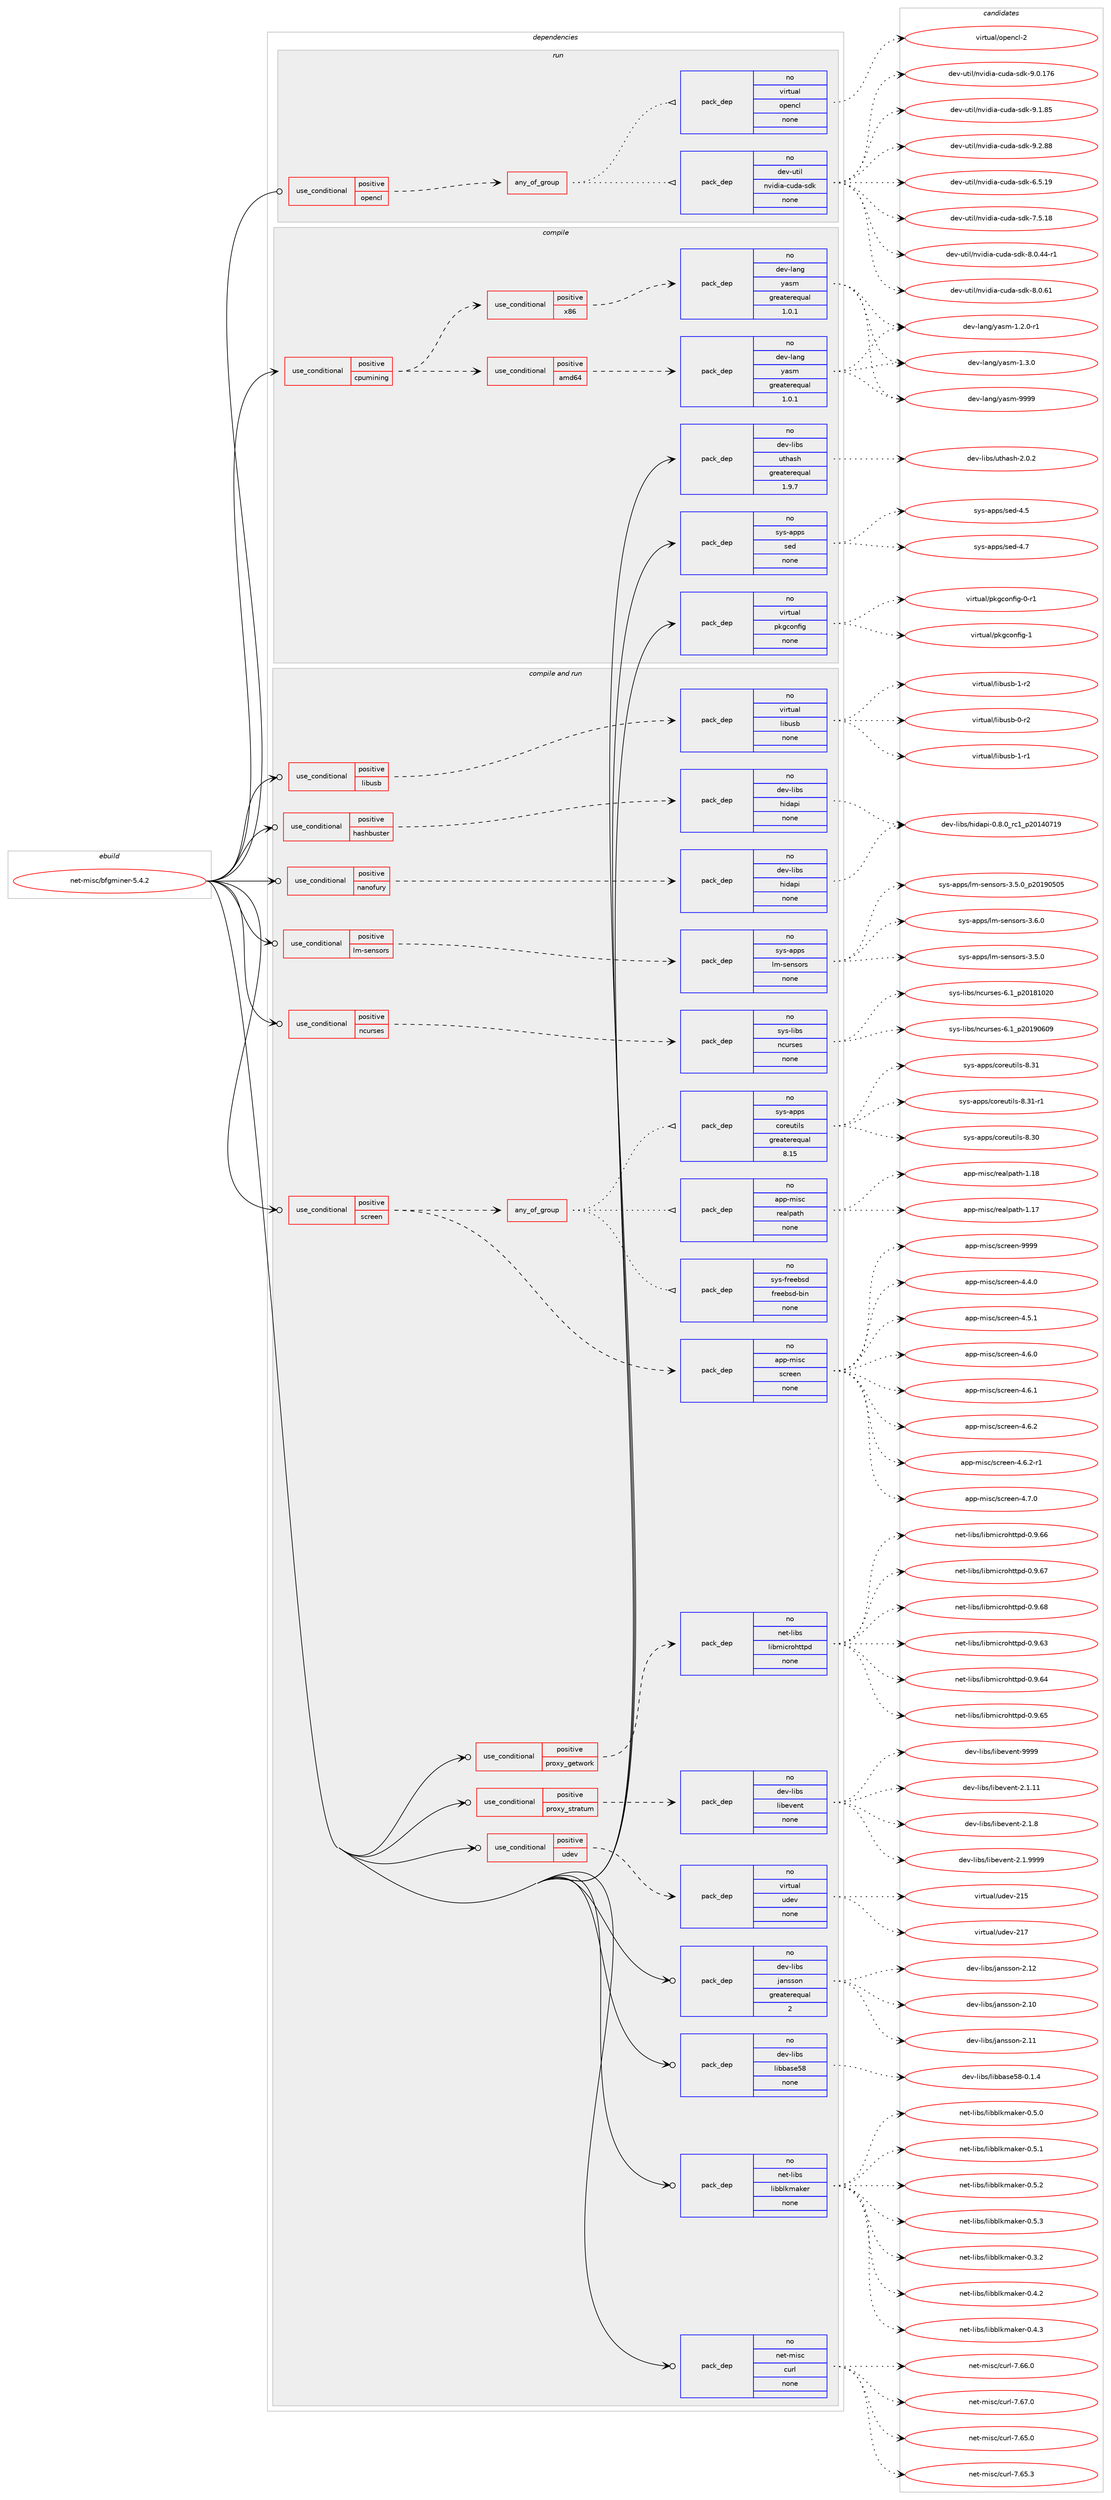 digraph prolog {

# *************
# Graph options
# *************

newrank=true;
concentrate=true;
compound=true;
graph [rankdir=LR,fontname=Helvetica,fontsize=10,ranksep=1.5];#, ranksep=2.5, nodesep=0.2];
edge  [arrowhead=vee];
node  [fontname=Helvetica,fontsize=10];

# **********
# The ebuild
# **********

subgraph cluster_leftcol {
color=gray;
rank=same;
label=<<i>ebuild</i>>;
id [label="net-misc/bfgminer-5.4.2", color=red, width=4, href="../net-misc/bfgminer-5.4.2.svg"];
}

# ****************
# The dependencies
# ****************

subgraph cluster_midcol {
color=gray;
label=<<i>dependencies</i>>;
subgraph cluster_compile {
fillcolor="#eeeeee";
style=filled;
label=<<i>compile</i>>;
subgraph cond202742 {
dependency831347 [label=<<TABLE BORDER="0" CELLBORDER="1" CELLSPACING="0" CELLPADDING="4"><TR><TD ROWSPAN="3" CELLPADDING="10">use_conditional</TD></TR><TR><TD>positive</TD></TR><TR><TD>cpumining</TD></TR></TABLE>>, shape=none, color=red];
subgraph cond202743 {
dependency831348 [label=<<TABLE BORDER="0" CELLBORDER="1" CELLSPACING="0" CELLPADDING="4"><TR><TD ROWSPAN="3" CELLPADDING="10">use_conditional</TD></TR><TR><TD>positive</TD></TR><TR><TD>amd64</TD></TR></TABLE>>, shape=none, color=red];
subgraph pack614017 {
dependency831349 [label=<<TABLE BORDER="0" CELLBORDER="1" CELLSPACING="0" CELLPADDING="4" WIDTH="220"><TR><TD ROWSPAN="6" CELLPADDING="30">pack_dep</TD></TR><TR><TD WIDTH="110">no</TD></TR><TR><TD>dev-lang</TD></TR><TR><TD>yasm</TD></TR><TR><TD>greaterequal</TD></TR><TR><TD>1.0.1</TD></TR></TABLE>>, shape=none, color=blue];
}
dependency831348:e -> dependency831349:w [weight=20,style="dashed",arrowhead="vee"];
}
dependency831347:e -> dependency831348:w [weight=20,style="dashed",arrowhead="vee"];
subgraph cond202744 {
dependency831350 [label=<<TABLE BORDER="0" CELLBORDER="1" CELLSPACING="0" CELLPADDING="4"><TR><TD ROWSPAN="3" CELLPADDING="10">use_conditional</TD></TR><TR><TD>positive</TD></TR><TR><TD>x86</TD></TR></TABLE>>, shape=none, color=red];
subgraph pack614018 {
dependency831351 [label=<<TABLE BORDER="0" CELLBORDER="1" CELLSPACING="0" CELLPADDING="4" WIDTH="220"><TR><TD ROWSPAN="6" CELLPADDING="30">pack_dep</TD></TR><TR><TD WIDTH="110">no</TD></TR><TR><TD>dev-lang</TD></TR><TR><TD>yasm</TD></TR><TR><TD>greaterequal</TD></TR><TR><TD>1.0.1</TD></TR></TABLE>>, shape=none, color=blue];
}
dependency831350:e -> dependency831351:w [weight=20,style="dashed",arrowhead="vee"];
}
dependency831347:e -> dependency831350:w [weight=20,style="dashed",arrowhead="vee"];
}
id:e -> dependency831347:w [weight=20,style="solid",arrowhead="vee"];
subgraph pack614019 {
dependency831352 [label=<<TABLE BORDER="0" CELLBORDER="1" CELLSPACING="0" CELLPADDING="4" WIDTH="220"><TR><TD ROWSPAN="6" CELLPADDING="30">pack_dep</TD></TR><TR><TD WIDTH="110">no</TD></TR><TR><TD>dev-libs</TD></TR><TR><TD>uthash</TD></TR><TR><TD>greaterequal</TD></TR><TR><TD>1.9.7</TD></TR></TABLE>>, shape=none, color=blue];
}
id:e -> dependency831352:w [weight=20,style="solid",arrowhead="vee"];
subgraph pack614020 {
dependency831353 [label=<<TABLE BORDER="0" CELLBORDER="1" CELLSPACING="0" CELLPADDING="4" WIDTH="220"><TR><TD ROWSPAN="6" CELLPADDING="30">pack_dep</TD></TR><TR><TD WIDTH="110">no</TD></TR><TR><TD>sys-apps</TD></TR><TR><TD>sed</TD></TR><TR><TD>none</TD></TR><TR><TD></TD></TR></TABLE>>, shape=none, color=blue];
}
id:e -> dependency831353:w [weight=20,style="solid",arrowhead="vee"];
subgraph pack614021 {
dependency831354 [label=<<TABLE BORDER="0" CELLBORDER="1" CELLSPACING="0" CELLPADDING="4" WIDTH="220"><TR><TD ROWSPAN="6" CELLPADDING="30">pack_dep</TD></TR><TR><TD WIDTH="110">no</TD></TR><TR><TD>virtual</TD></TR><TR><TD>pkgconfig</TD></TR><TR><TD>none</TD></TR><TR><TD></TD></TR></TABLE>>, shape=none, color=blue];
}
id:e -> dependency831354:w [weight=20,style="solid",arrowhead="vee"];
}
subgraph cluster_compileandrun {
fillcolor="#eeeeee";
style=filled;
label=<<i>compile and run</i>>;
subgraph cond202745 {
dependency831355 [label=<<TABLE BORDER="0" CELLBORDER="1" CELLSPACING="0" CELLPADDING="4"><TR><TD ROWSPAN="3" CELLPADDING="10">use_conditional</TD></TR><TR><TD>positive</TD></TR><TR><TD>hashbuster</TD></TR></TABLE>>, shape=none, color=red];
subgraph pack614022 {
dependency831356 [label=<<TABLE BORDER="0" CELLBORDER="1" CELLSPACING="0" CELLPADDING="4" WIDTH="220"><TR><TD ROWSPAN="6" CELLPADDING="30">pack_dep</TD></TR><TR><TD WIDTH="110">no</TD></TR><TR><TD>dev-libs</TD></TR><TR><TD>hidapi</TD></TR><TR><TD>none</TD></TR><TR><TD></TD></TR></TABLE>>, shape=none, color=blue];
}
dependency831355:e -> dependency831356:w [weight=20,style="dashed",arrowhead="vee"];
}
id:e -> dependency831355:w [weight=20,style="solid",arrowhead="odotvee"];
subgraph cond202746 {
dependency831357 [label=<<TABLE BORDER="0" CELLBORDER="1" CELLSPACING="0" CELLPADDING="4"><TR><TD ROWSPAN="3" CELLPADDING="10">use_conditional</TD></TR><TR><TD>positive</TD></TR><TR><TD>libusb</TD></TR></TABLE>>, shape=none, color=red];
subgraph pack614023 {
dependency831358 [label=<<TABLE BORDER="0" CELLBORDER="1" CELLSPACING="0" CELLPADDING="4" WIDTH="220"><TR><TD ROWSPAN="6" CELLPADDING="30">pack_dep</TD></TR><TR><TD WIDTH="110">no</TD></TR><TR><TD>virtual</TD></TR><TR><TD>libusb</TD></TR><TR><TD>none</TD></TR><TR><TD></TD></TR></TABLE>>, shape=none, color=blue];
}
dependency831357:e -> dependency831358:w [weight=20,style="dashed",arrowhead="vee"];
}
id:e -> dependency831357:w [weight=20,style="solid",arrowhead="odotvee"];
subgraph cond202747 {
dependency831359 [label=<<TABLE BORDER="0" CELLBORDER="1" CELLSPACING="0" CELLPADDING="4"><TR><TD ROWSPAN="3" CELLPADDING="10">use_conditional</TD></TR><TR><TD>positive</TD></TR><TR><TD>lm-sensors</TD></TR></TABLE>>, shape=none, color=red];
subgraph pack614024 {
dependency831360 [label=<<TABLE BORDER="0" CELLBORDER="1" CELLSPACING="0" CELLPADDING="4" WIDTH="220"><TR><TD ROWSPAN="6" CELLPADDING="30">pack_dep</TD></TR><TR><TD WIDTH="110">no</TD></TR><TR><TD>sys-apps</TD></TR><TR><TD>lm-sensors</TD></TR><TR><TD>none</TD></TR><TR><TD></TD></TR></TABLE>>, shape=none, color=blue];
}
dependency831359:e -> dependency831360:w [weight=20,style="dashed",arrowhead="vee"];
}
id:e -> dependency831359:w [weight=20,style="solid",arrowhead="odotvee"];
subgraph cond202748 {
dependency831361 [label=<<TABLE BORDER="0" CELLBORDER="1" CELLSPACING="0" CELLPADDING="4"><TR><TD ROWSPAN="3" CELLPADDING="10">use_conditional</TD></TR><TR><TD>positive</TD></TR><TR><TD>nanofury</TD></TR></TABLE>>, shape=none, color=red];
subgraph pack614025 {
dependency831362 [label=<<TABLE BORDER="0" CELLBORDER="1" CELLSPACING="0" CELLPADDING="4" WIDTH="220"><TR><TD ROWSPAN="6" CELLPADDING="30">pack_dep</TD></TR><TR><TD WIDTH="110">no</TD></TR><TR><TD>dev-libs</TD></TR><TR><TD>hidapi</TD></TR><TR><TD>none</TD></TR><TR><TD></TD></TR></TABLE>>, shape=none, color=blue];
}
dependency831361:e -> dependency831362:w [weight=20,style="dashed",arrowhead="vee"];
}
id:e -> dependency831361:w [weight=20,style="solid",arrowhead="odotvee"];
subgraph cond202749 {
dependency831363 [label=<<TABLE BORDER="0" CELLBORDER="1" CELLSPACING="0" CELLPADDING="4"><TR><TD ROWSPAN="3" CELLPADDING="10">use_conditional</TD></TR><TR><TD>positive</TD></TR><TR><TD>ncurses</TD></TR></TABLE>>, shape=none, color=red];
subgraph pack614026 {
dependency831364 [label=<<TABLE BORDER="0" CELLBORDER="1" CELLSPACING="0" CELLPADDING="4" WIDTH="220"><TR><TD ROWSPAN="6" CELLPADDING="30">pack_dep</TD></TR><TR><TD WIDTH="110">no</TD></TR><TR><TD>sys-libs</TD></TR><TR><TD>ncurses</TD></TR><TR><TD>none</TD></TR><TR><TD></TD></TR></TABLE>>, shape=none, color=blue];
}
dependency831363:e -> dependency831364:w [weight=20,style="dashed",arrowhead="vee"];
}
id:e -> dependency831363:w [weight=20,style="solid",arrowhead="odotvee"];
subgraph cond202750 {
dependency831365 [label=<<TABLE BORDER="0" CELLBORDER="1" CELLSPACING="0" CELLPADDING="4"><TR><TD ROWSPAN="3" CELLPADDING="10">use_conditional</TD></TR><TR><TD>positive</TD></TR><TR><TD>proxy_getwork</TD></TR></TABLE>>, shape=none, color=red];
subgraph pack614027 {
dependency831366 [label=<<TABLE BORDER="0" CELLBORDER="1" CELLSPACING="0" CELLPADDING="4" WIDTH="220"><TR><TD ROWSPAN="6" CELLPADDING="30">pack_dep</TD></TR><TR><TD WIDTH="110">no</TD></TR><TR><TD>net-libs</TD></TR><TR><TD>libmicrohttpd</TD></TR><TR><TD>none</TD></TR><TR><TD></TD></TR></TABLE>>, shape=none, color=blue];
}
dependency831365:e -> dependency831366:w [weight=20,style="dashed",arrowhead="vee"];
}
id:e -> dependency831365:w [weight=20,style="solid",arrowhead="odotvee"];
subgraph cond202751 {
dependency831367 [label=<<TABLE BORDER="0" CELLBORDER="1" CELLSPACING="0" CELLPADDING="4"><TR><TD ROWSPAN="3" CELLPADDING="10">use_conditional</TD></TR><TR><TD>positive</TD></TR><TR><TD>proxy_stratum</TD></TR></TABLE>>, shape=none, color=red];
subgraph pack614028 {
dependency831368 [label=<<TABLE BORDER="0" CELLBORDER="1" CELLSPACING="0" CELLPADDING="4" WIDTH="220"><TR><TD ROWSPAN="6" CELLPADDING="30">pack_dep</TD></TR><TR><TD WIDTH="110">no</TD></TR><TR><TD>dev-libs</TD></TR><TR><TD>libevent</TD></TR><TR><TD>none</TD></TR><TR><TD></TD></TR></TABLE>>, shape=none, color=blue];
}
dependency831367:e -> dependency831368:w [weight=20,style="dashed",arrowhead="vee"];
}
id:e -> dependency831367:w [weight=20,style="solid",arrowhead="odotvee"];
subgraph cond202752 {
dependency831369 [label=<<TABLE BORDER="0" CELLBORDER="1" CELLSPACING="0" CELLPADDING="4"><TR><TD ROWSPAN="3" CELLPADDING="10">use_conditional</TD></TR><TR><TD>positive</TD></TR><TR><TD>screen</TD></TR></TABLE>>, shape=none, color=red];
subgraph pack614029 {
dependency831370 [label=<<TABLE BORDER="0" CELLBORDER="1" CELLSPACING="0" CELLPADDING="4" WIDTH="220"><TR><TD ROWSPAN="6" CELLPADDING="30">pack_dep</TD></TR><TR><TD WIDTH="110">no</TD></TR><TR><TD>app-misc</TD></TR><TR><TD>screen</TD></TR><TR><TD>none</TD></TR><TR><TD></TD></TR></TABLE>>, shape=none, color=blue];
}
dependency831369:e -> dependency831370:w [weight=20,style="dashed",arrowhead="vee"];
subgraph any14131 {
dependency831371 [label=<<TABLE BORDER="0" CELLBORDER="1" CELLSPACING="0" CELLPADDING="4"><TR><TD CELLPADDING="10">any_of_group</TD></TR></TABLE>>, shape=none, color=red];subgraph pack614030 {
dependency831372 [label=<<TABLE BORDER="0" CELLBORDER="1" CELLSPACING="0" CELLPADDING="4" WIDTH="220"><TR><TD ROWSPAN="6" CELLPADDING="30">pack_dep</TD></TR><TR><TD WIDTH="110">no</TD></TR><TR><TD>sys-apps</TD></TR><TR><TD>coreutils</TD></TR><TR><TD>greaterequal</TD></TR><TR><TD>8.15</TD></TR></TABLE>>, shape=none, color=blue];
}
dependency831371:e -> dependency831372:w [weight=20,style="dotted",arrowhead="oinv"];
subgraph pack614031 {
dependency831373 [label=<<TABLE BORDER="0" CELLBORDER="1" CELLSPACING="0" CELLPADDING="4" WIDTH="220"><TR><TD ROWSPAN="6" CELLPADDING="30">pack_dep</TD></TR><TR><TD WIDTH="110">no</TD></TR><TR><TD>sys-freebsd</TD></TR><TR><TD>freebsd-bin</TD></TR><TR><TD>none</TD></TR><TR><TD></TD></TR></TABLE>>, shape=none, color=blue];
}
dependency831371:e -> dependency831373:w [weight=20,style="dotted",arrowhead="oinv"];
subgraph pack614032 {
dependency831374 [label=<<TABLE BORDER="0" CELLBORDER="1" CELLSPACING="0" CELLPADDING="4" WIDTH="220"><TR><TD ROWSPAN="6" CELLPADDING="30">pack_dep</TD></TR><TR><TD WIDTH="110">no</TD></TR><TR><TD>app-misc</TD></TR><TR><TD>realpath</TD></TR><TR><TD>none</TD></TR><TR><TD></TD></TR></TABLE>>, shape=none, color=blue];
}
dependency831371:e -> dependency831374:w [weight=20,style="dotted",arrowhead="oinv"];
}
dependency831369:e -> dependency831371:w [weight=20,style="dashed",arrowhead="vee"];
}
id:e -> dependency831369:w [weight=20,style="solid",arrowhead="odotvee"];
subgraph cond202753 {
dependency831375 [label=<<TABLE BORDER="0" CELLBORDER="1" CELLSPACING="0" CELLPADDING="4"><TR><TD ROWSPAN="3" CELLPADDING="10">use_conditional</TD></TR><TR><TD>positive</TD></TR><TR><TD>udev</TD></TR></TABLE>>, shape=none, color=red];
subgraph pack614033 {
dependency831376 [label=<<TABLE BORDER="0" CELLBORDER="1" CELLSPACING="0" CELLPADDING="4" WIDTH="220"><TR><TD ROWSPAN="6" CELLPADDING="30">pack_dep</TD></TR><TR><TD WIDTH="110">no</TD></TR><TR><TD>virtual</TD></TR><TR><TD>udev</TD></TR><TR><TD>none</TD></TR><TR><TD></TD></TR></TABLE>>, shape=none, color=blue];
}
dependency831375:e -> dependency831376:w [weight=20,style="dashed",arrowhead="vee"];
}
id:e -> dependency831375:w [weight=20,style="solid",arrowhead="odotvee"];
subgraph pack614034 {
dependency831377 [label=<<TABLE BORDER="0" CELLBORDER="1" CELLSPACING="0" CELLPADDING="4" WIDTH="220"><TR><TD ROWSPAN="6" CELLPADDING="30">pack_dep</TD></TR><TR><TD WIDTH="110">no</TD></TR><TR><TD>dev-libs</TD></TR><TR><TD>jansson</TD></TR><TR><TD>greaterequal</TD></TR><TR><TD>2</TD></TR></TABLE>>, shape=none, color=blue];
}
id:e -> dependency831377:w [weight=20,style="solid",arrowhead="odotvee"];
subgraph pack614035 {
dependency831378 [label=<<TABLE BORDER="0" CELLBORDER="1" CELLSPACING="0" CELLPADDING="4" WIDTH="220"><TR><TD ROWSPAN="6" CELLPADDING="30">pack_dep</TD></TR><TR><TD WIDTH="110">no</TD></TR><TR><TD>dev-libs</TD></TR><TR><TD>libbase58</TD></TR><TR><TD>none</TD></TR><TR><TD></TD></TR></TABLE>>, shape=none, color=blue];
}
id:e -> dependency831378:w [weight=20,style="solid",arrowhead="odotvee"];
subgraph pack614036 {
dependency831379 [label=<<TABLE BORDER="0" CELLBORDER="1" CELLSPACING="0" CELLPADDING="4" WIDTH="220"><TR><TD ROWSPAN="6" CELLPADDING="30">pack_dep</TD></TR><TR><TD WIDTH="110">no</TD></TR><TR><TD>net-libs</TD></TR><TR><TD>libblkmaker</TD></TR><TR><TD>none</TD></TR><TR><TD></TD></TR></TABLE>>, shape=none, color=blue];
}
id:e -> dependency831379:w [weight=20,style="solid",arrowhead="odotvee"];
subgraph pack614037 {
dependency831380 [label=<<TABLE BORDER="0" CELLBORDER="1" CELLSPACING="0" CELLPADDING="4" WIDTH="220"><TR><TD ROWSPAN="6" CELLPADDING="30">pack_dep</TD></TR><TR><TD WIDTH="110">no</TD></TR><TR><TD>net-misc</TD></TR><TR><TD>curl</TD></TR><TR><TD>none</TD></TR><TR><TD></TD></TR></TABLE>>, shape=none, color=blue];
}
id:e -> dependency831380:w [weight=20,style="solid",arrowhead="odotvee"];
}
subgraph cluster_run {
fillcolor="#eeeeee";
style=filled;
label=<<i>run</i>>;
subgraph cond202754 {
dependency831381 [label=<<TABLE BORDER="0" CELLBORDER="1" CELLSPACING="0" CELLPADDING="4"><TR><TD ROWSPAN="3" CELLPADDING="10">use_conditional</TD></TR><TR><TD>positive</TD></TR><TR><TD>opencl</TD></TR></TABLE>>, shape=none, color=red];
subgraph any14132 {
dependency831382 [label=<<TABLE BORDER="0" CELLBORDER="1" CELLSPACING="0" CELLPADDING="4"><TR><TD CELLPADDING="10">any_of_group</TD></TR></TABLE>>, shape=none, color=red];subgraph pack614038 {
dependency831383 [label=<<TABLE BORDER="0" CELLBORDER="1" CELLSPACING="0" CELLPADDING="4" WIDTH="220"><TR><TD ROWSPAN="6" CELLPADDING="30">pack_dep</TD></TR><TR><TD WIDTH="110">no</TD></TR><TR><TD>virtual</TD></TR><TR><TD>opencl</TD></TR><TR><TD>none</TD></TR><TR><TD></TD></TR></TABLE>>, shape=none, color=blue];
}
dependency831382:e -> dependency831383:w [weight=20,style="dotted",arrowhead="oinv"];
subgraph pack614039 {
dependency831384 [label=<<TABLE BORDER="0" CELLBORDER="1" CELLSPACING="0" CELLPADDING="4" WIDTH="220"><TR><TD ROWSPAN="6" CELLPADDING="30">pack_dep</TD></TR><TR><TD WIDTH="110">no</TD></TR><TR><TD>dev-util</TD></TR><TR><TD>nvidia-cuda-sdk</TD></TR><TR><TD>none</TD></TR><TR><TD></TD></TR></TABLE>>, shape=none, color=blue];
}
dependency831382:e -> dependency831384:w [weight=20,style="dotted",arrowhead="oinv"];
}
dependency831381:e -> dependency831382:w [weight=20,style="dashed",arrowhead="vee"];
}
id:e -> dependency831381:w [weight=20,style="solid",arrowhead="odot"];
}
}

# **************
# The candidates
# **************

subgraph cluster_choices {
rank=same;
color=gray;
label=<<i>candidates</i>>;

subgraph choice614017 {
color=black;
nodesep=1;
choice100101118451089711010347121971151094549465046484511449 [label="dev-lang/yasm-1.2.0-r1", color=red, width=4,href="../dev-lang/yasm-1.2.0-r1.svg"];
choice10010111845108971101034712197115109454946514648 [label="dev-lang/yasm-1.3.0", color=red, width=4,href="../dev-lang/yasm-1.3.0.svg"];
choice100101118451089711010347121971151094557575757 [label="dev-lang/yasm-9999", color=red, width=4,href="../dev-lang/yasm-9999.svg"];
dependency831349:e -> choice100101118451089711010347121971151094549465046484511449:w [style=dotted,weight="100"];
dependency831349:e -> choice10010111845108971101034712197115109454946514648:w [style=dotted,weight="100"];
dependency831349:e -> choice100101118451089711010347121971151094557575757:w [style=dotted,weight="100"];
}
subgraph choice614018 {
color=black;
nodesep=1;
choice100101118451089711010347121971151094549465046484511449 [label="dev-lang/yasm-1.2.0-r1", color=red, width=4,href="../dev-lang/yasm-1.2.0-r1.svg"];
choice10010111845108971101034712197115109454946514648 [label="dev-lang/yasm-1.3.0", color=red, width=4,href="../dev-lang/yasm-1.3.0.svg"];
choice100101118451089711010347121971151094557575757 [label="dev-lang/yasm-9999", color=red, width=4,href="../dev-lang/yasm-9999.svg"];
dependency831351:e -> choice100101118451089711010347121971151094549465046484511449:w [style=dotted,weight="100"];
dependency831351:e -> choice10010111845108971101034712197115109454946514648:w [style=dotted,weight="100"];
dependency831351:e -> choice100101118451089711010347121971151094557575757:w [style=dotted,weight="100"];
}
subgraph choice614019 {
color=black;
nodesep=1;
choice10010111845108105981154711711610497115104455046484650 [label="dev-libs/uthash-2.0.2", color=red, width=4,href="../dev-libs/uthash-2.0.2.svg"];
dependency831352:e -> choice10010111845108105981154711711610497115104455046484650:w [style=dotted,weight="100"];
}
subgraph choice614020 {
color=black;
nodesep=1;
choice11512111545971121121154711510110045524653 [label="sys-apps/sed-4.5", color=red, width=4,href="../sys-apps/sed-4.5.svg"];
choice11512111545971121121154711510110045524655 [label="sys-apps/sed-4.7", color=red, width=4,href="../sys-apps/sed-4.7.svg"];
dependency831353:e -> choice11512111545971121121154711510110045524653:w [style=dotted,weight="100"];
dependency831353:e -> choice11512111545971121121154711510110045524655:w [style=dotted,weight="100"];
}
subgraph choice614021 {
color=black;
nodesep=1;
choice11810511411611797108471121071039911111010210510345484511449 [label="virtual/pkgconfig-0-r1", color=red, width=4,href="../virtual/pkgconfig-0-r1.svg"];
choice1181051141161179710847112107103991111101021051034549 [label="virtual/pkgconfig-1", color=red, width=4,href="../virtual/pkgconfig-1.svg"];
dependency831354:e -> choice11810511411611797108471121071039911111010210510345484511449:w [style=dotted,weight="100"];
dependency831354:e -> choice1181051141161179710847112107103991111101021051034549:w [style=dotted,weight="100"];
}
subgraph choice614022 {
color=black;
nodesep=1;
choice10010111845108105981154710410510097112105454846564648951149949951125048495248554957 [label="dev-libs/hidapi-0.8.0_rc1_p20140719", color=red, width=4,href="../dev-libs/hidapi-0.8.0_rc1_p20140719.svg"];
dependency831356:e -> choice10010111845108105981154710410510097112105454846564648951149949951125048495248554957:w [style=dotted,weight="100"];
}
subgraph choice614023 {
color=black;
nodesep=1;
choice1181051141161179710847108105981171159845484511450 [label="virtual/libusb-0-r2", color=red, width=4,href="../virtual/libusb-0-r2.svg"];
choice1181051141161179710847108105981171159845494511449 [label="virtual/libusb-1-r1", color=red, width=4,href="../virtual/libusb-1-r1.svg"];
choice1181051141161179710847108105981171159845494511450 [label="virtual/libusb-1-r2", color=red, width=4,href="../virtual/libusb-1-r2.svg"];
dependency831358:e -> choice1181051141161179710847108105981171159845484511450:w [style=dotted,weight="100"];
dependency831358:e -> choice1181051141161179710847108105981171159845494511449:w [style=dotted,weight="100"];
dependency831358:e -> choice1181051141161179710847108105981171159845494511450:w [style=dotted,weight="100"];
}
subgraph choice614024 {
color=black;
nodesep=1;
choice11512111545971121121154710810945115101110115111114115455146534648 [label="sys-apps/lm-sensors-3.5.0", color=red, width=4,href="../sys-apps/lm-sensors-3.5.0.svg"];
choice11512111545971121121154710810945115101110115111114115455146534648951125048495748534853 [label="sys-apps/lm-sensors-3.5.0_p20190505", color=red, width=4,href="../sys-apps/lm-sensors-3.5.0_p20190505.svg"];
choice11512111545971121121154710810945115101110115111114115455146544648 [label="sys-apps/lm-sensors-3.6.0", color=red, width=4,href="../sys-apps/lm-sensors-3.6.0.svg"];
dependency831360:e -> choice11512111545971121121154710810945115101110115111114115455146534648:w [style=dotted,weight="100"];
dependency831360:e -> choice11512111545971121121154710810945115101110115111114115455146534648951125048495748534853:w [style=dotted,weight="100"];
dependency831360:e -> choice11512111545971121121154710810945115101110115111114115455146544648:w [style=dotted,weight="100"];
}
subgraph choice614025 {
color=black;
nodesep=1;
choice10010111845108105981154710410510097112105454846564648951149949951125048495248554957 [label="dev-libs/hidapi-0.8.0_rc1_p20140719", color=red, width=4,href="../dev-libs/hidapi-0.8.0_rc1_p20140719.svg"];
dependency831362:e -> choice10010111845108105981154710410510097112105454846564648951149949951125048495248554957:w [style=dotted,weight="100"];
}
subgraph choice614026 {
color=black;
nodesep=1;
choice1151211154510810598115471109911711411510111545544649951125048495649485048 [label="sys-libs/ncurses-6.1_p20181020", color=red, width=4,href="../sys-libs/ncurses-6.1_p20181020.svg"];
choice1151211154510810598115471109911711411510111545544649951125048495748544857 [label="sys-libs/ncurses-6.1_p20190609", color=red, width=4,href="../sys-libs/ncurses-6.1_p20190609.svg"];
dependency831364:e -> choice1151211154510810598115471109911711411510111545544649951125048495649485048:w [style=dotted,weight="100"];
dependency831364:e -> choice1151211154510810598115471109911711411510111545544649951125048495748544857:w [style=dotted,weight="100"];
}
subgraph choice614027 {
color=black;
nodesep=1;
choice110101116451081059811547108105981091059911411110411611611210045484657465451 [label="net-libs/libmicrohttpd-0.9.63", color=red, width=4,href="../net-libs/libmicrohttpd-0.9.63.svg"];
choice110101116451081059811547108105981091059911411110411611611210045484657465452 [label="net-libs/libmicrohttpd-0.9.64", color=red, width=4,href="../net-libs/libmicrohttpd-0.9.64.svg"];
choice110101116451081059811547108105981091059911411110411611611210045484657465453 [label="net-libs/libmicrohttpd-0.9.65", color=red, width=4,href="../net-libs/libmicrohttpd-0.9.65.svg"];
choice110101116451081059811547108105981091059911411110411611611210045484657465454 [label="net-libs/libmicrohttpd-0.9.66", color=red, width=4,href="../net-libs/libmicrohttpd-0.9.66.svg"];
choice110101116451081059811547108105981091059911411110411611611210045484657465455 [label="net-libs/libmicrohttpd-0.9.67", color=red, width=4,href="../net-libs/libmicrohttpd-0.9.67.svg"];
choice110101116451081059811547108105981091059911411110411611611210045484657465456 [label="net-libs/libmicrohttpd-0.9.68", color=red, width=4,href="../net-libs/libmicrohttpd-0.9.68.svg"];
dependency831366:e -> choice110101116451081059811547108105981091059911411110411611611210045484657465451:w [style=dotted,weight="100"];
dependency831366:e -> choice110101116451081059811547108105981091059911411110411611611210045484657465452:w [style=dotted,weight="100"];
dependency831366:e -> choice110101116451081059811547108105981091059911411110411611611210045484657465453:w [style=dotted,weight="100"];
dependency831366:e -> choice110101116451081059811547108105981091059911411110411611611210045484657465454:w [style=dotted,weight="100"];
dependency831366:e -> choice110101116451081059811547108105981091059911411110411611611210045484657465455:w [style=dotted,weight="100"];
dependency831366:e -> choice110101116451081059811547108105981091059911411110411611611210045484657465456:w [style=dotted,weight="100"];
}
subgraph choice614028 {
color=black;
nodesep=1;
choice1001011184510810598115471081059810111810111011645504649464949 [label="dev-libs/libevent-2.1.11", color=red, width=4,href="../dev-libs/libevent-2.1.11.svg"];
choice10010111845108105981154710810598101118101110116455046494656 [label="dev-libs/libevent-2.1.8", color=red, width=4,href="../dev-libs/libevent-2.1.8.svg"];
choice10010111845108105981154710810598101118101110116455046494657575757 [label="dev-libs/libevent-2.1.9999", color=red, width=4,href="../dev-libs/libevent-2.1.9999.svg"];
choice100101118451081059811547108105981011181011101164557575757 [label="dev-libs/libevent-9999", color=red, width=4,href="../dev-libs/libevent-9999.svg"];
dependency831368:e -> choice1001011184510810598115471081059810111810111011645504649464949:w [style=dotted,weight="100"];
dependency831368:e -> choice10010111845108105981154710810598101118101110116455046494656:w [style=dotted,weight="100"];
dependency831368:e -> choice10010111845108105981154710810598101118101110116455046494657575757:w [style=dotted,weight="100"];
dependency831368:e -> choice100101118451081059811547108105981011181011101164557575757:w [style=dotted,weight="100"];
}
subgraph choice614029 {
color=black;
nodesep=1;
choice9711211245109105115994711599114101101110455246524648 [label="app-misc/screen-4.4.0", color=red, width=4,href="../app-misc/screen-4.4.0.svg"];
choice9711211245109105115994711599114101101110455246534649 [label="app-misc/screen-4.5.1", color=red, width=4,href="../app-misc/screen-4.5.1.svg"];
choice9711211245109105115994711599114101101110455246544648 [label="app-misc/screen-4.6.0", color=red, width=4,href="../app-misc/screen-4.6.0.svg"];
choice9711211245109105115994711599114101101110455246544649 [label="app-misc/screen-4.6.1", color=red, width=4,href="../app-misc/screen-4.6.1.svg"];
choice9711211245109105115994711599114101101110455246544650 [label="app-misc/screen-4.6.2", color=red, width=4,href="../app-misc/screen-4.6.2.svg"];
choice97112112451091051159947115991141011011104552465446504511449 [label="app-misc/screen-4.6.2-r1", color=red, width=4,href="../app-misc/screen-4.6.2-r1.svg"];
choice9711211245109105115994711599114101101110455246554648 [label="app-misc/screen-4.7.0", color=red, width=4,href="../app-misc/screen-4.7.0.svg"];
choice97112112451091051159947115991141011011104557575757 [label="app-misc/screen-9999", color=red, width=4,href="../app-misc/screen-9999.svg"];
dependency831370:e -> choice9711211245109105115994711599114101101110455246524648:w [style=dotted,weight="100"];
dependency831370:e -> choice9711211245109105115994711599114101101110455246534649:w [style=dotted,weight="100"];
dependency831370:e -> choice9711211245109105115994711599114101101110455246544648:w [style=dotted,weight="100"];
dependency831370:e -> choice9711211245109105115994711599114101101110455246544649:w [style=dotted,weight="100"];
dependency831370:e -> choice9711211245109105115994711599114101101110455246544650:w [style=dotted,weight="100"];
dependency831370:e -> choice97112112451091051159947115991141011011104552465446504511449:w [style=dotted,weight="100"];
dependency831370:e -> choice9711211245109105115994711599114101101110455246554648:w [style=dotted,weight="100"];
dependency831370:e -> choice97112112451091051159947115991141011011104557575757:w [style=dotted,weight="100"];
}
subgraph choice614030 {
color=black;
nodesep=1;
choice115121115459711211211547991111141011171161051081154556465148 [label="sys-apps/coreutils-8.30", color=red, width=4,href="../sys-apps/coreutils-8.30.svg"];
choice115121115459711211211547991111141011171161051081154556465149 [label="sys-apps/coreutils-8.31", color=red, width=4,href="../sys-apps/coreutils-8.31.svg"];
choice1151211154597112112115479911111410111711610510811545564651494511449 [label="sys-apps/coreutils-8.31-r1", color=red, width=4,href="../sys-apps/coreutils-8.31-r1.svg"];
dependency831372:e -> choice115121115459711211211547991111141011171161051081154556465148:w [style=dotted,weight="100"];
dependency831372:e -> choice115121115459711211211547991111141011171161051081154556465149:w [style=dotted,weight="100"];
dependency831372:e -> choice1151211154597112112115479911111410111711610510811545564651494511449:w [style=dotted,weight="100"];
}
subgraph choice614031 {
color=black;
nodesep=1;
}
subgraph choice614032 {
color=black;
nodesep=1;
choice9711211245109105115994711410197108112971161044549464955 [label="app-misc/realpath-1.17", color=red, width=4,href="../app-misc/realpath-1.17.svg"];
choice9711211245109105115994711410197108112971161044549464956 [label="app-misc/realpath-1.18", color=red, width=4,href="../app-misc/realpath-1.18.svg"];
dependency831374:e -> choice9711211245109105115994711410197108112971161044549464955:w [style=dotted,weight="100"];
dependency831374:e -> choice9711211245109105115994711410197108112971161044549464956:w [style=dotted,weight="100"];
}
subgraph choice614033 {
color=black;
nodesep=1;
choice118105114116117971084711710010111845504953 [label="virtual/udev-215", color=red, width=4,href="../virtual/udev-215.svg"];
choice118105114116117971084711710010111845504955 [label="virtual/udev-217", color=red, width=4,href="../virtual/udev-217.svg"];
dependency831376:e -> choice118105114116117971084711710010111845504953:w [style=dotted,weight="100"];
dependency831376:e -> choice118105114116117971084711710010111845504955:w [style=dotted,weight="100"];
}
subgraph choice614034 {
color=black;
nodesep=1;
choice100101118451081059811547106971101151151111104550464948 [label="dev-libs/jansson-2.10", color=red, width=4,href="../dev-libs/jansson-2.10.svg"];
choice100101118451081059811547106971101151151111104550464949 [label="dev-libs/jansson-2.11", color=red, width=4,href="../dev-libs/jansson-2.11.svg"];
choice100101118451081059811547106971101151151111104550464950 [label="dev-libs/jansson-2.12", color=red, width=4,href="../dev-libs/jansson-2.12.svg"];
dependency831377:e -> choice100101118451081059811547106971101151151111104550464948:w [style=dotted,weight="100"];
dependency831377:e -> choice100101118451081059811547106971101151151111104550464949:w [style=dotted,weight="100"];
dependency831377:e -> choice100101118451081059811547106971101151151111104550464950:w [style=dotted,weight="100"];
}
subgraph choice614035 {
color=black;
nodesep=1;
choice1001011184510810598115471081059898971151015356454846494652 [label="dev-libs/libbase58-0.1.4", color=red, width=4,href="../dev-libs/libbase58-0.1.4.svg"];
dependency831378:e -> choice1001011184510810598115471081059898971151015356454846494652:w [style=dotted,weight="100"];
}
subgraph choice614036 {
color=black;
nodesep=1;
choice110101116451081059811547108105989810810710997107101114454846514650 [label="net-libs/libblkmaker-0.3.2", color=red, width=4,href="../net-libs/libblkmaker-0.3.2.svg"];
choice110101116451081059811547108105989810810710997107101114454846524650 [label="net-libs/libblkmaker-0.4.2", color=red, width=4,href="../net-libs/libblkmaker-0.4.2.svg"];
choice110101116451081059811547108105989810810710997107101114454846524651 [label="net-libs/libblkmaker-0.4.3", color=red, width=4,href="../net-libs/libblkmaker-0.4.3.svg"];
choice110101116451081059811547108105989810810710997107101114454846534648 [label="net-libs/libblkmaker-0.5.0", color=red, width=4,href="../net-libs/libblkmaker-0.5.0.svg"];
choice110101116451081059811547108105989810810710997107101114454846534649 [label="net-libs/libblkmaker-0.5.1", color=red, width=4,href="../net-libs/libblkmaker-0.5.1.svg"];
choice110101116451081059811547108105989810810710997107101114454846534650 [label="net-libs/libblkmaker-0.5.2", color=red, width=4,href="../net-libs/libblkmaker-0.5.2.svg"];
choice110101116451081059811547108105989810810710997107101114454846534651 [label="net-libs/libblkmaker-0.5.3", color=red, width=4,href="../net-libs/libblkmaker-0.5.3.svg"];
dependency831379:e -> choice110101116451081059811547108105989810810710997107101114454846514650:w [style=dotted,weight="100"];
dependency831379:e -> choice110101116451081059811547108105989810810710997107101114454846524650:w [style=dotted,weight="100"];
dependency831379:e -> choice110101116451081059811547108105989810810710997107101114454846524651:w [style=dotted,weight="100"];
dependency831379:e -> choice110101116451081059811547108105989810810710997107101114454846534648:w [style=dotted,weight="100"];
dependency831379:e -> choice110101116451081059811547108105989810810710997107101114454846534649:w [style=dotted,weight="100"];
dependency831379:e -> choice110101116451081059811547108105989810810710997107101114454846534650:w [style=dotted,weight="100"];
dependency831379:e -> choice110101116451081059811547108105989810810710997107101114454846534651:w [style=dotted,weight="100"];
}
subgraph choice614037 {
color=black;
nodesep=1;
choice1101011164510910511599479911711410845554654534648 [label="net-misc/curl-7.65.0", color=red, width=4,href="../net-misc/curl-7.65.0.svg"];
choice1101011164510910511599479911711410845554654534651 [label="net-misc/curl-7.65.3", color=red, width=4,href="../net-misc/curl-7.65.3.svg"];
choice1101011164510910511599479911711410845554654544648 [label="net-misc/curl-7.66.0", color=red, width=4,href="../net-misc/curl-7.66.0.svg"];
choice1101011164510910511599479911711410845554654554648 [label="net-misc/curl-7.67.0", color=red, width=4,href="../net-misc/curl-7.67.0.svg"];
dependency831380:e -> choice1101011164510910511599479911711410845554654534648:w [style=dotted,weight="100"];
dependency831380:e -> choice1101011164510910511599479911711410845554654534651:w [style=dotted,weight="100"];
dependency831380:e -> choice1101011164510910511599479911711410845554654544648:w [style=dotted,weight="100"];
dependency831380:e -> choice1101011164510910511599479911711410845554654554648:w [style=dotted,weight="100"];
}
subgraph choice614038 {
color=black;
nodesep=1;
choice1181051141161179710847111112101110991084550 [label="virtual/opencl-2", color=red, width=4,href="../virtual/opencl-2.svg"];
dependency831383:e -> choice1181051141161179710847111112101110991084550:w [style=dotted,weight="100"];
}
subgraph choice614039 {
color=black;
nodesep=1;
choice1001011184511711610510847110118105100105974599117100974511510010745544653464957 [label="dev-util/nvidia-cuda-sdk-6.5.19", color=red, width=4,href="../dev-util/nvidia-cuda-sdk-6.5.19.svg"];
choice1001011184511711610510847110118105100105974599117100974511510010745554653464956 [label="dev-util/nvidia-cuda-sdk-7.5.18", color=red, width=4,href="../dev-util/nvidia-cuda-sdk-7.5.18.svg"];
choice10010111845117116105108471101181051001059745991171009745115100107455646484652524511449 [label="dev-util/nvidia-cuda-sdk-8.0.44-r1", color=red, width=4,href="../dev-util/nvidia-cuda-sdk-8.0.44-r1.svg"];
choice1001011184511711610510847110118105100105974599117100974511510010745564648465449 [label="dev-util/nvidia-cuda-sdk-8.0.61", color=red, width=4,href="../dev-util/nvidia-cuda-sdk-8.0.61.svg"];
choice100101118451171161051084711011810510010597459911710097451151001074557464846495554 [label="dev-util/nvidia-cuda-sdk-9.0.176", color=red, width=4,href="../dev-util/nvidia-cuda-sdk-9.0.176.svg"];
choice1001011184511711610510847110118105100105974599117100974511510010745574649465653 [label="dev-util/nvidia-cuda-sdk-9.1.85", color=red, width=4,href="../dev-util/nvidia-cuda-sdk-9.1.85.svg"];
choice1001011184511711610510847110118105100105974599117100974511510010745574650465656 [label="dev-util/nvidia-cuda-sdk-9.2.88", color=red, width=4,href="../dev-util/nvidia-cuda-sdk-9.2.88.svg"];
dependency831384:e -> choice1001011184511711610510847110118105100105974599117100974511510010745544653464957:w [style=dotted,weight="100"];
dependency831384:e -> choice1001011184511711610510847110118105100105974599117100974511510010745554653464956:w [style=dotted,weight="100"];
dependency831384:e -> choice10010111845117116105108471101181051001059745991171009745115100107455646484652524511449:w [style=dotted,weight="100"];
dependency831384:e -> choice1001011184511711610510847110118105100105974599117100974511510010745564648465449:w [style=dotted,weight="100"];
dependency831384:e -> choice100101118451171161051084711011810510010597459911710097451151001074557464846495554:w [style=dotted,weight="100"];
dependency831384:e -> choice1001011184511711610510847110118105100105974599117100974511510010745574649465653:w [style=dotted,weight="100"];
dependency831384:e -> choice1001011184511711610510847110118105100105974599117100974511510010745574650465656:w [style=dotted,weight="100"];
}
}

}
